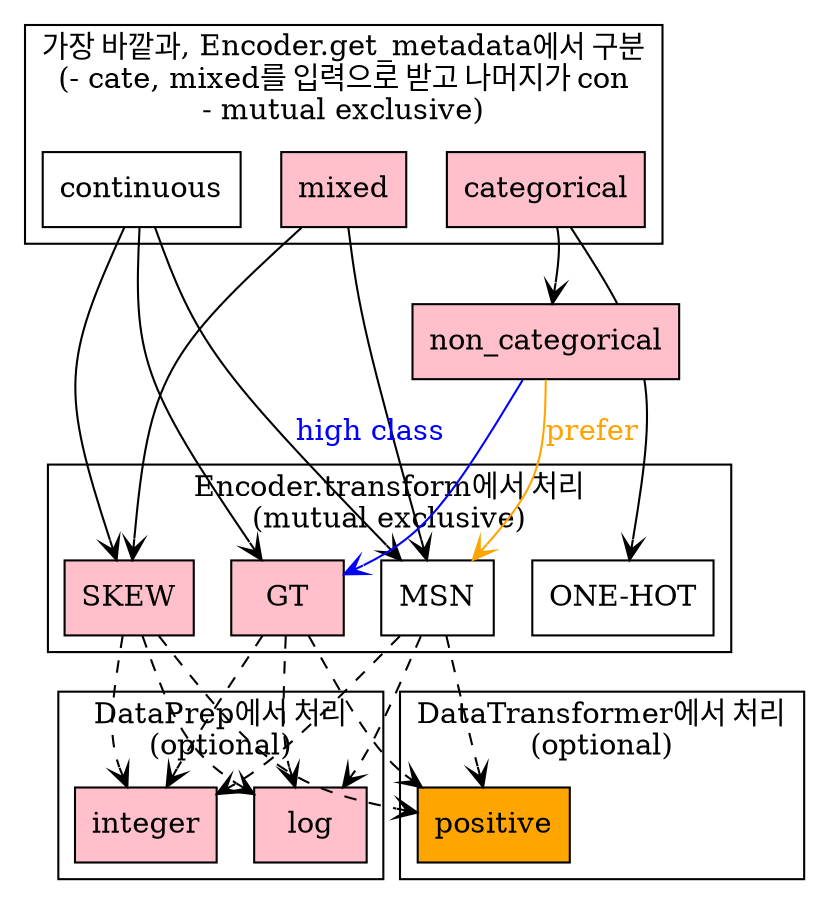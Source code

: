 // dot -Tpng comp.dot -o comp.png

digraph g {
    // graph [pad="0.5", nodesep="0.2", ranksep="0"];
    // splines = ortho
    splines = curved
    node[shape = box]
    edge[arrowhead = vee]


    subgraph cluster_primitive {
        label="가장 바깥과, Encoder.get_metadata에서 구분\n(- cate, mixed를 입력으로 받고 나머지가 con\n- mutual exclusive)"
        continuous
        mixed [style=filled fillcolor=pink]
        categorical [style=filled fillcolor=pink]
    }

    subgraph cluster_proc {
        label="Encoder.transform에서 처리\n(mutual exclusive)"
        skew [label="SKEW" style=filled fillcolor=pink]
        msn [label="MSN"]
        gt [label="GT" style=filled fillcolor=pink]
        one_hot [label="ONE-HOT"]
    }

    subgraph cluster_opt_dp {
        label="DataPrep에서 처리\n(optional)"
        integer [style=filled fillcolor=pink]
        log [style=filled fillcolor=pink]
        // [style=filled fillcolor=lightyellow]
    }


    subgraph cluster_opt_trs {
        label="DataTransformer에서 처리\n(optional)"
        positive [style=filled fillcolor=orange]
        // [style=filled fillcolor=lightyellow]
    }

    non_categorical [style=filled fillcolor=pink]

    {continuous, mixed} -> {msn, skew}
    continuous -> gt
    categorical -> non_categorical
    non_categorical -> gt [label="high class" color="blue" fontcolor="blue"]
    // non_categorical -> msn
    non_categorical -> msn [label="prefer" color="orange" fontcolor="orange"]
    categorical -> one_hot
    {msn, gt, skew} -> log [style="dashed"]
    {msn, gt, skew} -> integer [style="dashed"]
    {msn, gt, skew} -> positive [style="dashed"]
}